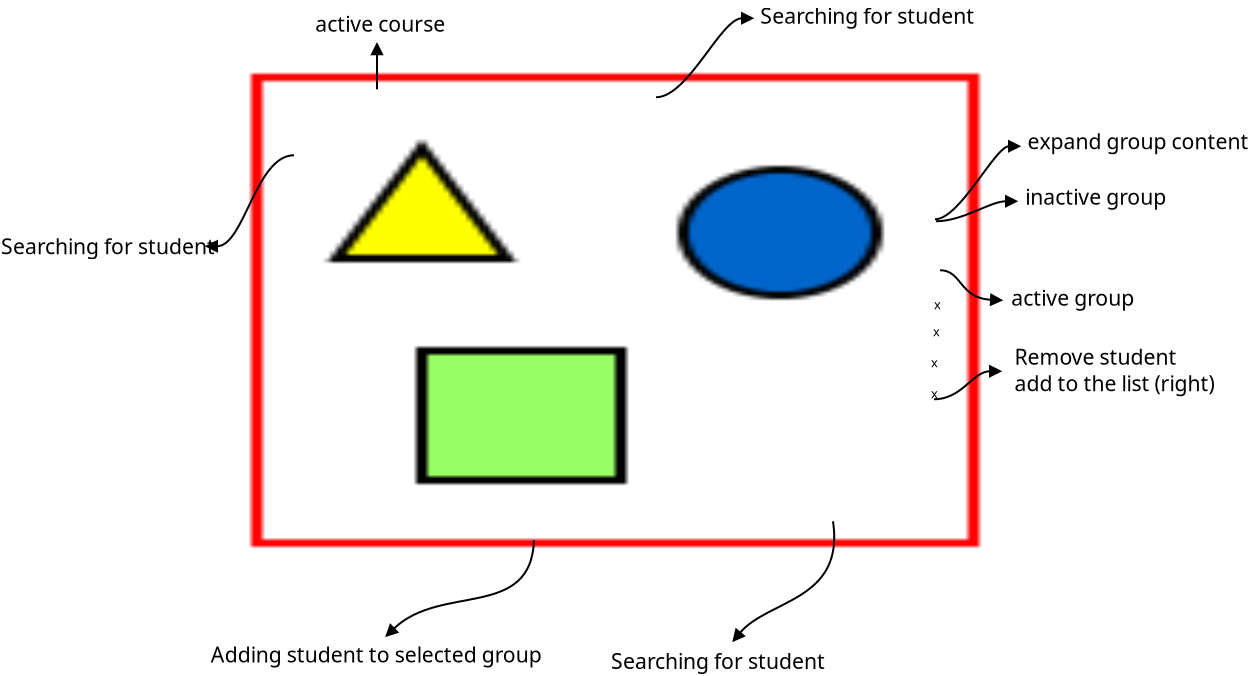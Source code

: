 <?xml version="1.0" encoding="UTF-8"?>
<dia:diagram xmlns:dia="http://www.lysator.liu.se/~alla/dia/">
  <dia:layer name="Background" visible="true">
    <dia:object type="Standard - Image" version="0" id="O0">
      <dia:attribute name="obj_pos">
        <dia:point val="16.5,10.9"/>
      </dia:attribute>
      <dia:attribute name="obj_bb">
        <dia:rectangle val="16.45,10.85;52.95,34.6"/>
      </dia:attribute>
      <dia:attribute name="elem_corner">
        <dia:point val="16.5,10.9"/>
      </dia:attribute>
      <dia:attribute name="elem_width">
        <dia:real val="36.4"/>
      </dia:attribute>
      <dia:attribute name="elem_height">
        <dia:real val="23.65"/>
      </dia:attribute>
      <dia:attribute name="draw_border">
        <dia:boolean val="false"/>
      </dia:attribute>
      <dia:attribute name="keep_aspect">
        <dia:boolean val="true"/>
      </dia:attribute>
      <dia:attribute name="file">
        <dia:string>#advancedlaboverview.png#</dia:string>
      </dia:attribute>
    </dia:object>
  </dia:layer>
  <dia:layer name="New layer 5" visible="true" active="true">
    <dia:object type="Standard - BezierLine" version="0" id="O1">
      <dia:attribute name="obj_pos">
        <dia:point val="45.592,33.277"/>
      </dia:attribute>
      <dia:attribute name="obj_bb">
        <dia:rectangle val="40.552,33.22;45.705,39.324"/>
      </dia:attribute>
      <dia:attribute name="bez_points">
        <dia:point val="45.592,33.277"/>
        <dia:point val="46.192,37.277"/>
        <dia:point val="42.342,37.177"/>
        <dia:point val="40.592,39.277"/>
      </dia:attribute>
      <dia:attribute name="corner_types">
        <dia:enum val="0"/>
        <dia:enum val="0"/>
      </dia:attribute>
      <dia:attribute name="end_arrow">
        <dia:enum val="3"/>
      </dia:attribute>
      <dia:attribute name="end_arrow_length">
        <dia:real val="0.5"/>
      </dia:attribute>
      <dia:attribute name="end_arrow_width">
        <dia:real val="0.5"/>
      </dia:attribute>
    </dia:object>
    <dia:object type="Standard - BezierLine" version="0" id="O2">
      <dia:attribute name="obj_pos">
        <dia:point val="30.642,34.227"/>
      </dia:attribute>
      <dia:attribute name="obj_bb">
        <dia:rectangle val="23.197,34.175;30.693,39.07"/>
      </dia:attribute>
      <dia:attribute name="bez_points">
        <dia:point val="30.642,34.227"/>
        <dia:point val="30.492,38.227"/>
        <dia:point val="25.992,36.377"/>
        <dia:point val="23.242,39.027"/>
      </dia:attribute>
      <dia:attribute name="corner_types">
        <dia:enum val="0"/>
        <dia:enum val="0"/>
      </dia:attribute>
      <dia:attribute name="end_arrow">
        <dia:enum val="3"/>
      </dia:attribute>
      <dia:attribute name="end_arrow_length">
        <dia:real val="0.5"/>
      </dia:attribute>
      <dia:attribute name="end_arrow_width">
        <dia:real val="0.5"/>
      </dia:attribute>
    </dia:object>
    <dia:object type="Standard - Text" version="1" id="O3">
      <dia:attribute name="obj_pos">
        <dia:point val="50.642,22.677"/>
      </dia:attribute>
      <dia:attribute name="obj_bb">
        <dia:rectangle val="50.642,22.082;51.022,22.829"/>
      </dia:attribute>
      <dia:attribute name="text">
        <dia:composite type="text">
          <dia:attribute name="string">
            <dia:string>#x#</dia:string>
          </dia:attribute>
          <dia:attribute name="font">
            <dia:font family="sans" style="0" name="Helvetica"/>
          </dia:attribute>
          <dia:attribute name="height">
            <dia:real val="0.8"/>
          </dia:attribute>
          <dia:attribute name="pos">
            <dia:point val="50.642,22.677"/>
          </dia:attribute>
          <dia:attribute name="color">
            <dia:color val="#000000"/>
          </dia:attribute>
          <dia:attribute name="alignment">
            <dia:enum val="0"/>
          </dia:attribute>
        </dia:composite>
      </dia:attribute>
      <dia:attribute name="valign">
        <dia:enum val="3"/>
      </dia:attribute>
    </dia:object>
    <dia:object type="Standard - Text" version="1" id="O4">
      <dia:attribute name="obj_pos">
        <dia:point val="50.592,24.027"/>
      </dia:attribute>
      <dia:attribute name="obj_bb">
        <dia:rectangle val="50.592,23.432;50.972,24.179"/>
      </dia:attribute>
      <dia:attribute name="text">
        <dia:composite type="text">
          <dia:attribute name="string">
            <dia:string>#x#</dia:string>
          </dia:attribute>
          <dia:attribute name="font">
            <dia:font family="sans" style="0" name="Helvetica"/>
          </dia:attribute>
          <dia:attribute name="height">
            <dia:real val="0.8"/>
          </dia:attribute>
          <dia:attribute name="pos">
            <dia:point val="50.592,24.027"/>
          </dia:attribute>
          <dia:attribute name="color">
            <dia:color val="#000000"/>
          </dia:attribute>
          <dia:attribute name="alignment">
            <dia:enum val="0"/>
          </dia:attribute>
        </dia:composite>
      </dia:attribute>
      <dia:attribute name="valign">
        <dia:enum val="3"/>
      </dia:attribute>
    </dia:object>
    <dia:object type="Standard - Text" version="1" id="O5">
      <dia:attribute name="obj_pos">
        <dia:point val="50.492,25.577"/>
      </dia:attribute>
      <dia:attribute name="obj_bb">
        <dia:rectangle val="50.492,24.963;50.89,25.767"/>
      </dia:attribute>
      <dia:attribute name="text">
        <dia:composite type="text">
          <dia:attribute name="string">
            <dia:string>#x#</dia:string>
          </dia:attribute>
          <dia:attribute name="font">
            <dia:font family="sans" style="0" name="Helvetica"/>
          </dia:attribute>
          <dia:attribute name="height">
            <dia:real val="0.8"/>
          </dia:attribute>
          <dia:attribute name="pos">
            <dia:point val="50.492,25.577"/>
          </dia:attribute>
          <dia:attribute name="color">
            <dia:color val="#000000"/>
          </dia:attribute>
          <dia:attribute name="alignment">
            <dia:enum val="0"/>
          </dia:attribute>
        </dia:composite>
      </dia:attribute>
      <dia:attribute name="valign">
        <dia:enum val="3"/>
      </dia:attribute>
    </dia:object>
    <dia:object type="Standard - Text" version="1" id="O6">
      <dia:attribute name="obj_pos">
        <dia:point val="50.492,27.127"/>
      </dia:attribute>
      <dia:attribute name="obj_bb">
        <dia:rectangle val="50.492,26.532;50.872,27.279"/>
      </dia:attribute>
      <dia:attribute name="text">
        <dia:composite type="text">
          <dia:attribute name="string">
            <dia:string>#x#</dia:string>
          </dia:attribute>
          <dia:attribute name="font">
            <dia:font family="sans" style="0" name="Helvetica"/>
          </dia:attribute>
          <dia:attribute name="height">
            <dia:real val="0.8"/>
          </dia:attribute>
          <dia:attribute name="pos">
            <dia:point val="50.492,27.127"/>
          </dia:attribute>
          <dia:attribute name="color">
            <dia:color val="#000000"/>
          </dia:attribute>
          <dia:attribute name="alignment">
            <dia:enum val="0"/>
          </dia:attribute>
        </dia:composite>
      </dia:attribute>
      <dia:attribute name="valign">
        <dia:enum val="3"/>
      </dia:attribute>
    </dia:object>
    <dia:object type="Standard - BezierLine" version="0" id="O7">
      <dia:attribute name="obj_pos">
        <dia:point val="50.642,27.177"/>
      </dia:attribute>
      <dia:attribute name="obj_bb">
        <dia:rectangle val="50.592,25.446;54.053,27.227"/>
      </dia:attribute>
      <dia:attribute name="bez_points">
        <dia:point val="50.642,27.177"/>
        <dia:point val="52.053,27.177"/>
        <dia:point val="52.581,25.777"/>
        <dia:point val="53.992,25.777"/>
      </dia:attribute>
      <dia:attribute name="corner_types">
        <dia:enum val="0"/>
        <dia:enum val="0"/>
      </dia:attribute>
      <dia:attribute name="end_arrow">
        <dia:enum val="3"/>
      </dia:attribute>
      <dia:attribute name="end_arrow_length">
        <dia:real val="0.5"/>
      </dia:attribute>
      <dia:attribute name="end_arrow_width">
        <dia:real val="0.5"/>
      </dia:attribute>
    </dia:object>
    <dia:object type="Standard - BezierLine" version="0" id="O8">
      <dia:attribute name="obj_pos">
        <dia:point val="50.692,18.177"/>
      </dia:attribute>
      <dia:attribute name="obj_bb">
        <dia:rectangle val="50.642,14.196;55.003,18.227"/>
      </dia:attribute>
      <dia:attribute name="bez_points">
        <dia:point val="50.692,18.177"/>
        <dia:point val="51.937,18.177"/>
        <dia:point val="53.697,14.527"/>
        <dia:point val="54.942,14.527"/>
      </dia:attribute>
      <dia:attribute name="corner_types">
        <dia:enum val="0"/>
        <dia:enum val="0"/>
      </dia:attribute>
      <dia:attribute name="end_arrow">
        <dia:enum val="3"/>
      </dia:attribute>
      <dia:attribute name="end_arrow_length">
        <dia:real val="0.5"/>
      </dia:attribute>
      <dia:attribute name="end_arrow_width">
        <dia:real val="0.5"/>
      </dia:attribute>
    </dia:object>
    <dia:object type="Standard - BezierLine" version="0" id="O9">
      <dia:attribute name="obj_pos">
        <dia:point val="36.742,12.077"/>
      </dia:attribute>
      <dia:attribute name="obj_bb">
        <dia:rectangle val="36.692,7.796;41.653,12.127"/>
      </dia:attribute>
      <dia:attribute name="bez_points">
        <dia:point val="36.742,12.077"/>
        <dia:point val="38.352,12.077"/>
        <dia:point val="39.981,8.127"/>
        <dia:point val="41.592,8.127"/>
      </dia:attribute>
      <dia:attribute name="corner_types">
        <dia:enum val="0"/>
        <dia:enum val="0"/>
      </dia:attribute>
      <dia:attribute name="end_arrow">
        <dia:enum val="3"/>
      </dia:attribute>
      <dia:attribute name="end_arrow_length">
        <dia:real val="0.5"/>
      </dia:attribute>
      <dia:attribute name="end_arrow_width">
        <dia:real val="0.5"/>
      </dia:attribute>
    </dia:object>
    <dia:object type="Standard - BezierLine" version="0" id="O10">
      <dia:attribute name="obj_pos">
        <dia:point val="18.642,14.977"/>
      </dia:attribute>
      <dia:attribute name="obj_bb">
        <dia:rectangle val="14.18,14.927;18.692,19.858"/>
      </dia:attribute>
      <dia:attribute name="bez_points">
        <dia:point val="18.642,14.977"/>
        <dia:point val="16.733,14.977"/>
        <dia:point val="16.151,19.527"/>
        <dia:point val="14.242,19.527"/>
      </dia:attribute>
      <dia:attribute name="corner_types">
        <dia:enum val="0"/>
        <dia:enum val="0"/>
      </dia:attribute>
      <dia:attribute name="end_arrow">
        <dia:enum val="3"/>
      </dia:attribute>
      <dia:attribute name="end_arrow_length">
        <dia:real val="0.5"/>
      </dia:attribute>
      <dia:attribute name="end_arrow_width">
        <dia:real val="0.5"/>
      </dia:attribute>
    </dia:object>
    <dia:object type="Standard - Text" version="1" id="O11">
      <dia:attribute name="obj_pos">
        <dia:point val="3.992,19.927"/>
      </dia:attribute>
      <dia:attribute name="obj_bb">
        <dia:rectangle val="3.992,18.937;13.849,20.192"/>
      </dia:attribute>
      <dia:attribute name="text">
        <dia:composite type="text">
          <dia:attribute name="string">
            <dia:string>#Searching for student#</dia:string>
          </dia:attribute>
          <dia:attribute name="font">
            <dia:font family="CMU Serif" style="48" name="Courier"/>
          </dia:attribute>
          <dia:attribute name="height">
            <dia:real val="1.322"/>
          </dia:attribute>
          <dia:attribute name="pos">
            <dia:point val="3.992,19.927"/>
          </dia:attribute>
          <dia:attribute name="color">
            <dia:color val="#000000"/>
          </dia:attribute>
          <dia:attribute name="alignment">
            <dia:enum val="0"/>
          </dia:attribute>
        </dia:composite>
      </dia:attribute>
      <dia:attribute name="valign">
        <dia:enum val="3"/>
      </dia:attribute>
    </dia:object>
    <dia:object type="Standard - Text" version="1" id="O12">
      <dia:attribute name="obj_pos">
        <dia:point val="41.952,8.397"/>
      </dia:attribute>
      <dia:attribute name="obj_bb">
        <dia:rectangle val="41.92,7.375;51.809,8.725"/>
      </dia:attribute>
      <dia:attribute name="text">
        <dia:composite type="text">
          <dia:attribute name="string">
            <dia:string>#Searching for student#</dia:string>
          </dia:attribute>
          <dia:attribute name="font">
            <dia:font family="CMU Serif" style="48" name="Courier"/>
          </dia:attribute>
          <dia:attribute name="height">
            <dia:real val="1.322"/>
          </dia:attribute>
          <dia:attribute name="pos">
            <dia:point val="41.952,8.397"/>
          </dia:attribute>
          <dia:attribute name="color">
            <dia:color val="#000000"/>
          </dia:attribute>
          <dia:attribute name="alignment">
            <dia:enum val="0"/>
          </dia:attribute>
        </dia:composite>
      </dia:attribute>
      <dia:attribute name="valign">
        <dia:enum val="3"/>
      </dia:attribute>
    </dia:object>
    <dia:object type="Standard - Text" version="1" id="O13">
      <dia:attribute name="obj_pos">
        <dia:point val="55.312,14.677"/>
      </dia:attribute>
      <dia:attribute name="obj_bb">
        <dia:rectangle val="55.312,13.687;65.377,14.942"/>
      </dia:attribute>
      <dia:attribute name="text">
        <dia:composite type="text">
          <dia:attribute name="string">
            <dia:string>#expand group content#</dia:string>
          </dia:attribute>
          <dia:attribute name="font">
            <dia:font family="CMU Serif" style="48" name="Courier"/>
          </dia:attribute>
          <dia:attribute name="height">
            <dia:real val="1.322"/>
          </dia:attribute>
          <dia:attribute name="pos">
            <dia:point val="55.312,14.677"/>
          </dia:attribute>
          <dia:attribute name="color">
            <dia:color val="#000000"/>
          </dia:attribute>
          <dia:attribute name="alignment">
            <dia:enum val="0"/>
          </dia:attribute>
        </dia:composite>
      </dia:attribute>
      <dia:attribute name="valign">
        <dia:enum val="3"/>
      </dia:attribute>
    </dia:object>
    <dia:object type="Standard - Text" version="1" id="O14">
      <dia:attribute name="obj_pos">
        <dia:point val="54.672,25.457"/>
      </dia:attribute>
      <dia:attribute name="obj_bb">
        <dia:rectangle val="54.672,24.467;64.634,27.044"/>
      </dia:attribute>
      <dia:attribute name="text">
        <dia:composite type="text">
          <dia:attribute name="string">
            <dia:string>#Remove student
add to the list (right)#</dia:string>
          </dia:attribute>
          <dia:attribute name="font">
            <dia:font family="CMU Serif" style="48" name="Courier"/>
          </dia:attribute>
          <dia:attribute name="height">
            <dia:real val="1.322"/>
          </dia:attribute>
          <dia:attribute name="pos">
            <dia:point val="54.672,25.457"/>
          </dia:attribute>
          <dia:attribute name="color">
            <dia:color val="#000000"/>
          </dia:attribute>
          <dia:attribute name="alignment">
            <dia:enum val="0"/>
          </dia:attribute>
        </dia:composite>
      </dia:attribute>
      <dia:attribute name="valign">
        <dia:enum val="3"/>
      </dia:attribute>
    </dia:object>
    <dia:object type="Standard - Text" version="1" id="O15">
      <dia:attribute name="obj_pos">
        <dia:point val="14.482,40.337"/>
      </dia:attribute>
      <dia:attribute name="obj_bb">
        <dia:rectangle val="14.482,39.347;29.844,40.602"/>
      </dia:attribute>
      <dia:attribute name="text">
        <dia:composite type="text">
          <dia:attribute name="string">
            <dia:string>#Adding student to selected group#</dia:string>
          </dia:attribute>
          <dia:attribute name="font">
            <dia:font family="CMU Serif" style="48" name="Courier"/>
          </dia:attribute>
          <dia:attribute name="height">
            <dia:real val="1.322"/>
          </dia:attribute>
          <dia:attribute name="pos">
            <dia:point val="14.482,40.337"/>
          </dia:attribute>
          <dia:attribute name="color">
            <dia:color val="#000000"/>
          </dia:attribute>
          <dia:attribute name="alignment">
            <dia:enum val="0"/>
          </dia:attribute>
        </dia:composite>
      </dia:attribute>
      <dia:attribute name="valign">
        <dia:enum val="3"/>
      </dia:attribute>
    </dia:object>
    <dia:object type="Standard - Text" version="1" id="O16">
      <dia:attribute name="obj_pos">
        <dia:point val="34.492,40.667"/>
      </dia:attribute>
      <dia:attribute name="obj_bb">
        <dia:rectangle val="34.492,39.677;44.349,40.932"/>
      </dia:attribute>
      <dia:attribute name="text">
        <dia:composite type="text">
          <dia:attribute name="string">
            <dia:string>#Searching for student#</dia:string>
          </dia:attribute>
          <dia:attribute name="font">
            <dia:font family="CMU Serif" style="48" name="Courier"/>
          </dia:attribute>
          <dia:attribute name="height">
            <dia:real val="1.322"/>
          </dia:attribute>
          <dia:attribute name="pos">
            <dia:point val="34.492,40.667"/>
          </dia:attribute>
          <dia:attribute name="color">
            <dia:color val="#000000"/>
          </dia:attribute>
          <dia:attribute name="alignment">
            <dia:enum val="0"/>
          </dia:attribute>
        </dia:composite>
      </dia:attribute>
      <dia:attribute name="valign">
        <dia:enum val="3"/>
      </dia:attribute>
    </dia:object>
    <dia:object type="Standard - BezierLine" version="0" id="O17">
      <dia:attribute name="obj_pos">
        <dia:point val="50.942,20.727"/>
      </dia:attribute>
      <dia:attribute name="obj_bb">
        <dia:rectangle val="50.892,20.677;54.103,22.529"/>
      </dia:attribute>
      <dia:attribute name="bez_points">
        <dia:point val="50.942,20.727"/>
        <dia:point val="52.054,20.727"/>
        <dia:point val="51.892,22.127"/>
        <dia:point val="54.042,22.227"/>
      </dia:attribute>
      <dia:attribute name="corner_types">
        <dia:enum val="0"/>
        <dia:enum val="0"/>
      </dia:attribute>
      <dia:attribute name="end_arrow">
        <dia:enum val="3"/>
      </dia:attribute>
      <dia:attribute name="end_arrow_length">
        <dia:real val="0.5"/>
      </dia:attribute>
      <dia:attribute name="end_arrow_width">
        <dia:real val="0.5"/>
      </dia:attribute>
    </dia:object>
    <dia:object type="Standard - Text" version="1" id="O18">
      <dia:attribute name="obj_pos">
        <dia:point val="54.502,22.497"/>
      </dia:attribute>
      <dia:attribute name="obj_bb">
        <dia:rectangle val="54.502,21.476;60.228,22.825"/>
      </dia:attribute>
      <dia:attribute name="text">
        <dia:composite type="text">
          <dia:attribute name="string">
            <dia:string>#active group#</dia:string>
          </dia:attribute>
          <dia:attribute name="font">
            <dia:font family="CMU Serif" style="48" name="Courier"/>
          </dia:attribute>
          <dia:attribute name="height">
            <dia:real val="1.322"/>
          </dia:attribute>
          <dia:attribute name="pos">
            <dia:point val="54.502,22.497"/>
          </dia:attribute>
          <dia:attribute name="color">
            <dia:color val="#000000"/>
          </dia:attribute>
          <dia:attribute name="alignment">
            <dia:enum val="0"/>
          </dia:attribute>
        </dia:composite>
      </dia:attribute>
      <dia:attribute name="valign">
        <dia:enum val="3"/>
      </dia:attribute>
    </dia:object>
    <dia:object type="Standard - BezierLine" version="0" id="O19">
      <dia:attribute name="obj_pos">
        <dia:point val="50.742,18.277"/>
      </dia:attribute>
      <dia:attribute name="obj_bb">
        <dia:rectangle val="50.692,16.946;54.853,18.327"/>
      </dia:attribute>
      <dia:attribute name="bez_points">
        <dia:point val="50.742,18.277"/>
        <dia:point val="52.086,18.277"/>
        <dia:point val="53.447,17.277"/>
        <dia:point val="54.792,17.277"/>
      </dia:attribute>
      <dia:attribute name="corner_types">
        <dia:enum val="0"/>
        <dia:enum val="0"/>
      </dia:attribute>
      <dia:attribute name="end_arrow">
        <dia:enum val="3"/>
      </dia:attribute>
      <dia:attribute name="end_arrow_length">
        <dia:real val="0.5"/>
      </dia:attribute>
      <dia:attribute name="end_arrow_width">
        <dia:real val="0.5"/>
      </dia:attribute>
    </dia:object>
    <dia:object type="Standard - Text" version="1" id="O20">
      <dia:attribute name="obj_pos">
        <dia:point val="55.202,17.447"/>
      </dia:attribute>
      <dia:attribute name="obj_bb">
        <dia:rectangle val="55.202,16.425;61.81,17.775"/>
      </dia:attribute>
      <dia:attribute name="text">
        <dia:composite type="text">
          <dia:attribute name="string">
            <dia:string>#inactive group#</dia:string>
          </dia:attribute>
          <dia:attribute name="font">
            <dia:font family="CMU Serif" style="48" name="Courier"/>
          </dia:attribute>
          <dia:attribute name="height">
            <dia:real val="1.322"/>
          </dia:attribute>
          <dia:attribute name="pos">
            <dia:point val="55.202,17.447"/>
          </dia:attribute>
          <dia:attribute name="color">
            <dia:color val="#000000"/>
          </dia:attribute>
          <dia:attribute name="alignment">
            <dia:enum val="0"/>
          </dia:attribute>
        </dia:composite>
      </dia:attribute>
      <dia:attribute name="valign">
        <dia:enum val="3"/>
      </dia:attribute>
    </dia:object>
    <dia:object type="Standard - Line" version="0" id="O21">
      <dia:attribute name="obj_pos">
        <dia:point val="22.792,11.677"/>
      </dia:attribute>
      <dia:attribute name="obj_bb">
        <dia:rectangle val="22.461,9.265;23.122,11.727"/>
      </dia:attribute>
      <dia:attribute name="conn_endpoints">
        <dia:point val="22.792,11.677"/>
        <dia:point val="22.792,9.377"/>
      </dia:attribute>
      <dia:attribute name="numcp">
        <dia:int val="1"/>
      </dia:attribute>
      <dia:attribute name="end_arrow">
        <dia:enum val="3"/>
      </dia:attribute>
      <dia:attribute name="end_arrow_length">
        <dia:real val="0.5"/>
      </dia:attribute>
      <dia:attribute name="end_arrow_width">
        <dia:real val="0.5"/>
      </dia:attribute>
    </dia:object>
    <dia:object type="Standard - Text" version="1" id="O22">
      <dia:attribute name="obj_pos">
        <dia:point val="19.702,8.797"/>
      </dia:attribute>
      <dia:attribute name="obj_bb">
        <dia:rectangle val="19.702,7.807;25.639,9.062"/>
      </dia:attribute>
      <dia:attribute name="text">
        <dia:composite type="text">
          <dia:attribute name="string">
            <dia:string>#active course#</dia:string>
          </dia:attribute>
          <dia:attribute name="font">
            <dia:font family="CMU Serif" style="48" name="Courier"/>
          </dia:attribute>
          <dia:attribute name="height">
            <dia:real val="1.322"/>
          </dia:attribute>
          <dia:attribute name="pos">
            <dia:point val="19.702,8.797"/>
          </dia:attribute>
          <dia:attribute name="color">
            <dia:color val="#000000"/>
          </dia:attribute>
          <dia:attribute name="alignment">
            <dia:enum val="0"/>
          </dia:attribute>
        </dia:composite>
      </dia:attribute>
      <dia:attribute name="valign">
        <dia:enum val="3"/>
      </dia:attribute>
    </dia:object>
  </dia:layer>
</dia:diagram>
